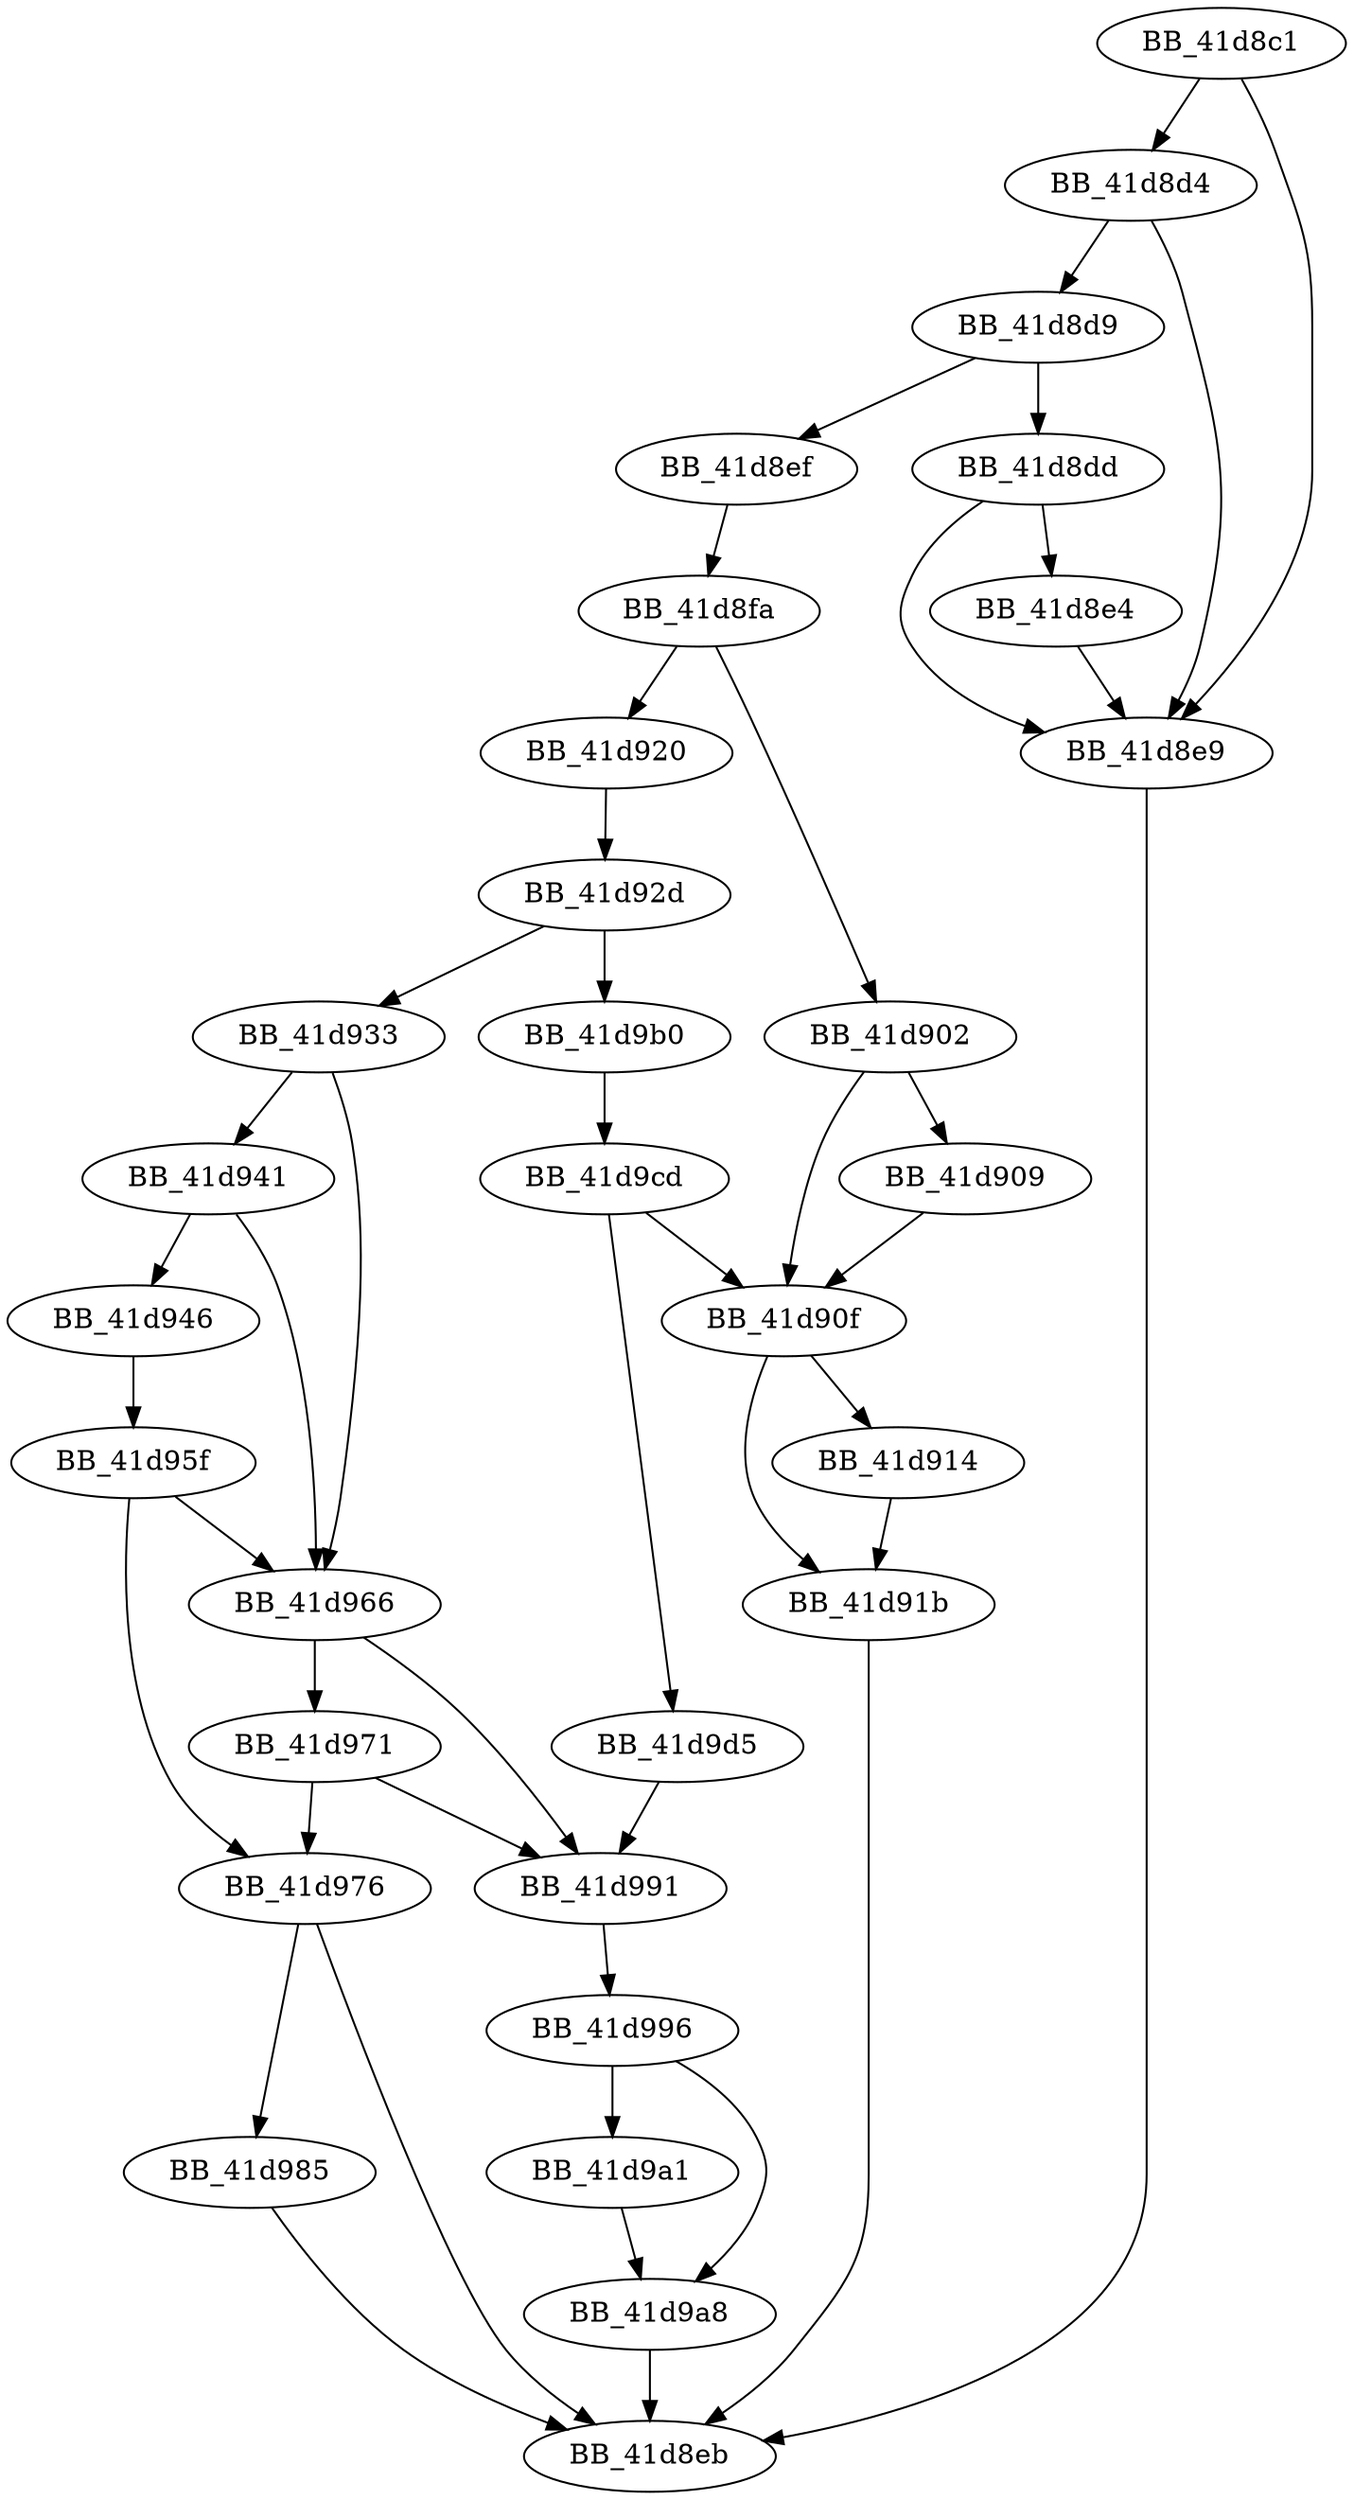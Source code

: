 DiGraph __mbtowc_l{
BB_41d8c1->BB_41d8d4
BB_41d8c1->BB_41d8e9
BB_41d8d4->BB_41d8d9
BB_41d8d4->BB_41d8e9
BB_41d8d9->BB_41d8dd
BB_41d8d9->BB_41d8ef
BB_41d8dd->BB_41d8e4
BB_41d8dd->BB_41d8e9
BB_41d8e4->BB_41d8e9
BB_41d8e9->BB_41d8eb
BB_41d8ef->BB_41d8fa
BB_41d8fa->BB_41d902
BB_41d8fa->BB_41d920
BB_41d902->BB_41d909
BB_41d902->BB_41d90f
BB_41d909->BB_41d90f
BB_41d90f->BB_41d914
BB_41d90f->BB_41d91b
BB_41d914->BB_41d91b
BB_41d91b->BB_41d8eb
BB_41d920->BB_41d92d
BB_41d92d->BB_41d933
BB_41d92d->BB_41d9b0
BB_41d933->BB_41d941
BB_41d933->BB_41d966
BB_41d941->BB_41d946
BB_41d941->BB_41d966
BB_41d946->BB_41d95f
BB_41d95f->BB_41d966
BB_41d95f->BB_41d976
BB_41d966->BB_41d971
BB_41d966->BB_41d991
BB_41d971->BB_41d976
BB_41d971->BB_41d991
BB_41d976->BB_41d8eb
BB_41d976->BB_41d985
BB_41d985->BB_41d8eb
BB_41d991->BB_41d996
BB_41d996->BB_41d9a1
BB_41d996->BB_41d9a8
BB_41d9a1->BB_41d9a8
BB_41d9a8->BB_41d8eb
BB_41d9b0->BB_41d9cd
BB_41d9cd->BB_41d90f
BB_41d9cd->BB_41d9d5
BB_41d9d5->BB_41d991
}
